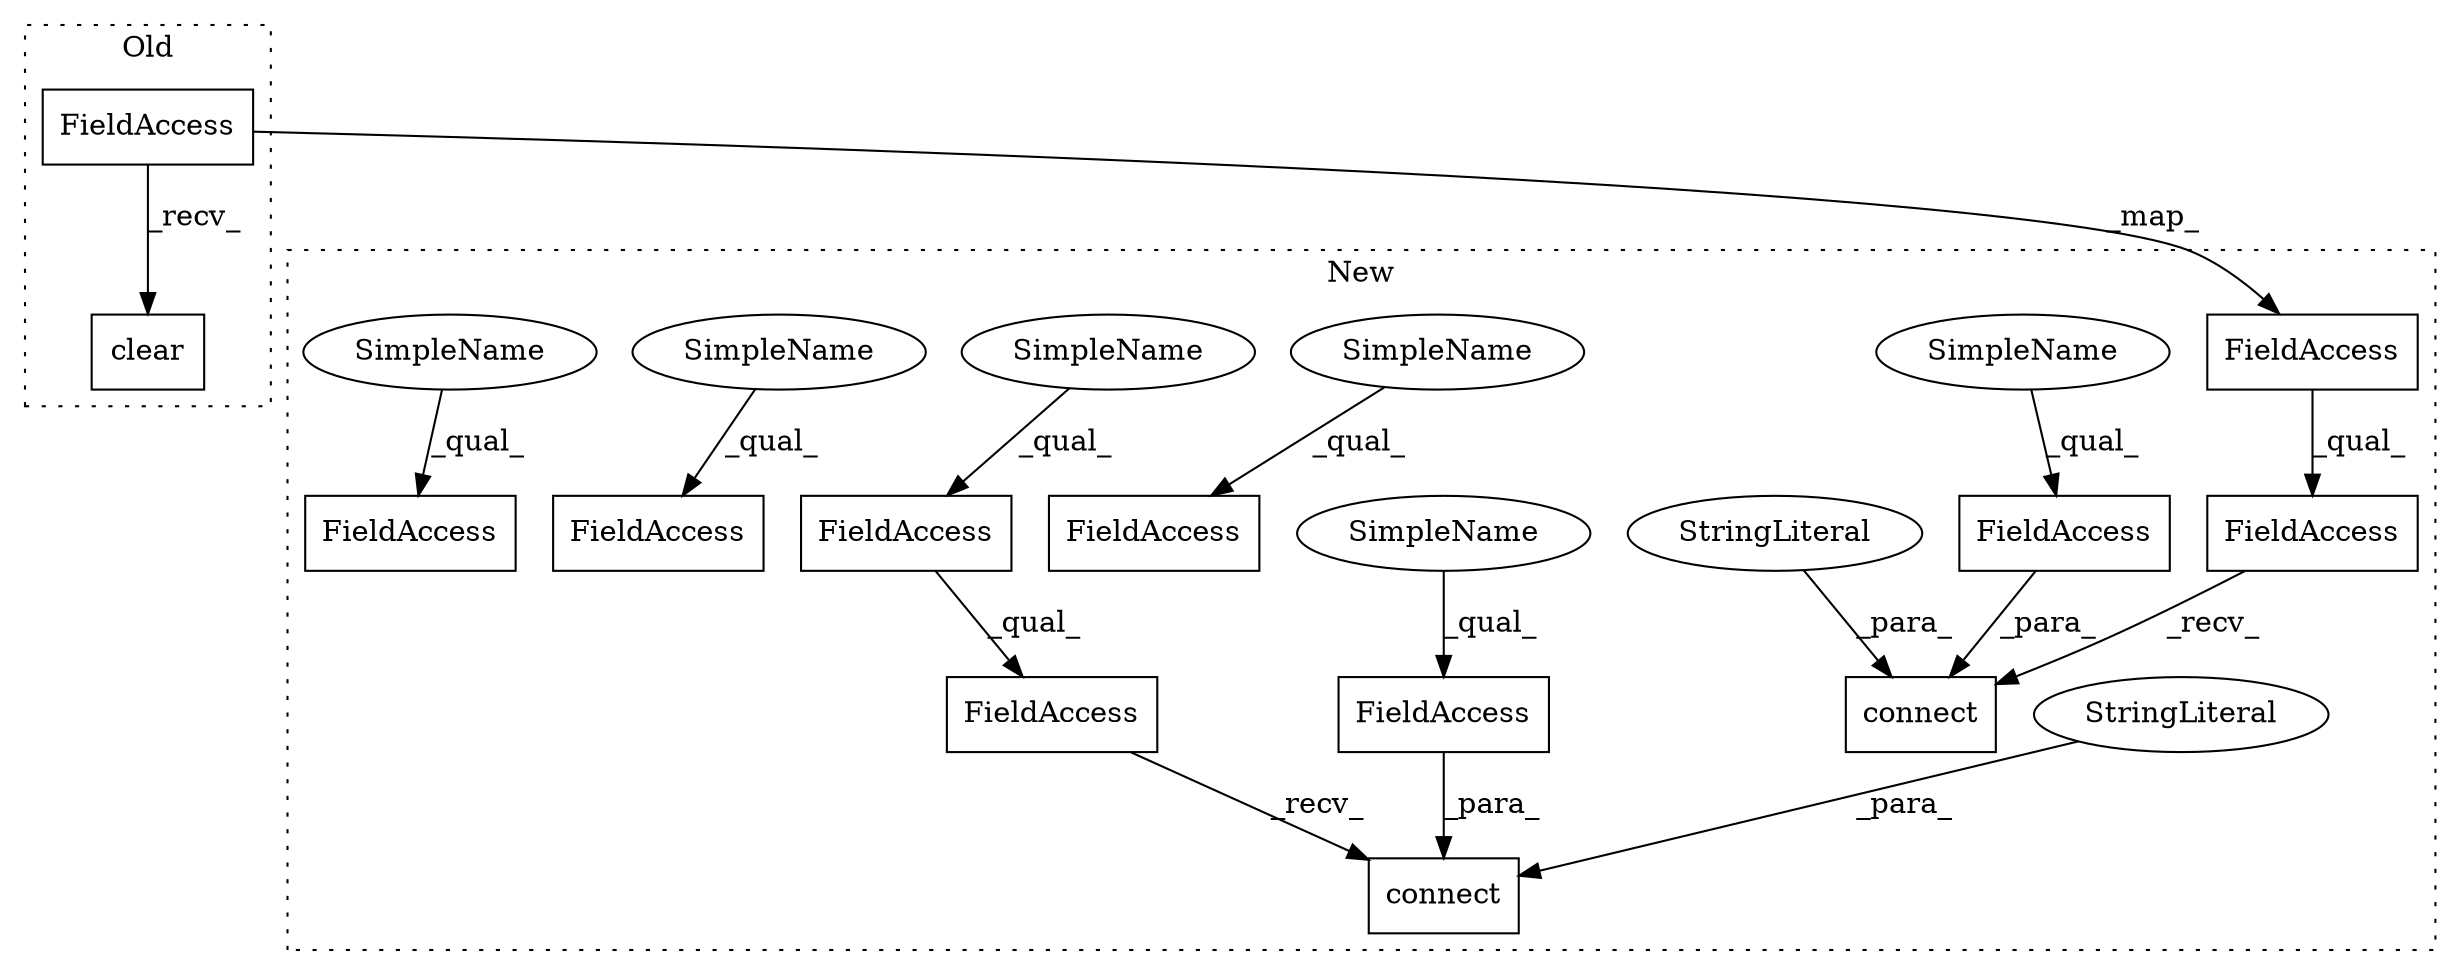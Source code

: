 digraph G {
subgraph cluster0 {
1 [label="clear" a="32" s="16361" l="7" shape="box"];
11 [label="FieldAccess" a="22" s="16351" l="9" shape="box"];
label = "Old";
style="dotted";
}
subgraph cluster1 {
2 [label="connect" a="32" s="18939,18973" l="8,1" shape="box"];
3 [label="FieldAccess" a="22" s="18919" l="19" shape="box"];
4 [label="FieldAccess" a="22" s="18962" l="11" shape="box"];
5 [label="FieldAccess" a="22" s="18919" l="9" shape="box"];
6 [label="StringLiteral" a="45" s="18947" l="14" shape="ellipse"];
7 [label="FieldAccess" a="22" s="19749" l="11" shape="box"];
8 [label="connect" a="32" s="19726,19760" l="8,1" shape="box"];
9 [label="FieldAccess" a="22" s="19706" l="19" shape="box"];
10 [label="StringLiteral" a="45" s="19734" l="14" shape="ellipse"];
12 [label="FieldAccess" a="22" s="19706" l="9" shape="box"];
13 [label="FieldAccess" a="22" s="18801" l="16" shape="box"];
14 [label="FieldAccess" a="22" s="18899" l="11" shape="box"];
15 [label="FieldAccess" a="22" s="19771" l="9" shape="box"];
16 [label="SimpleName" a="42" s="18962" l="4" shape="ellipse"];
17 [label="SimpleName" a="42" s="18919" l="4" shape="ellipse"];
18 [label="SimpleName" a="42" s="18801" l="4" shape="ellipse"];
19 [label="SimpleName" a="42" s="19749" l="4" shape="ellipse"];
20 [label="SimpleName" a="42" s="18899" l="4" shape="ellipse"];
21 [label="SimpleName" a="42" s="19771" l="4" shape="ellipse"];
label = "New";
style="dotted";
}
3 -> 2 [label="_recv_"];
4 -> 2 [label="_para_"];
5 -> 3 [label="_qual_"];
6 -> 2 [label="_para_"];
7 -> 8 [label="_para_"];
9 -> 8 [label="_recv_"];
10 -> 8 [label="_para_"];
11 -> 1 [label="_recv_"];
11 -> 12 [label="_map_"];
12 -> 9 [label="_qual_"];
16 -> 4 [label="_qual_"];
17 -> 5 [label="_qual_"];
18 -> 13 [label="_qual_"];
19 -> 7 [label="_qual_"];
20 -> 14 [label="_qual_"];
21 -> 15 [label="_qual_"];
}